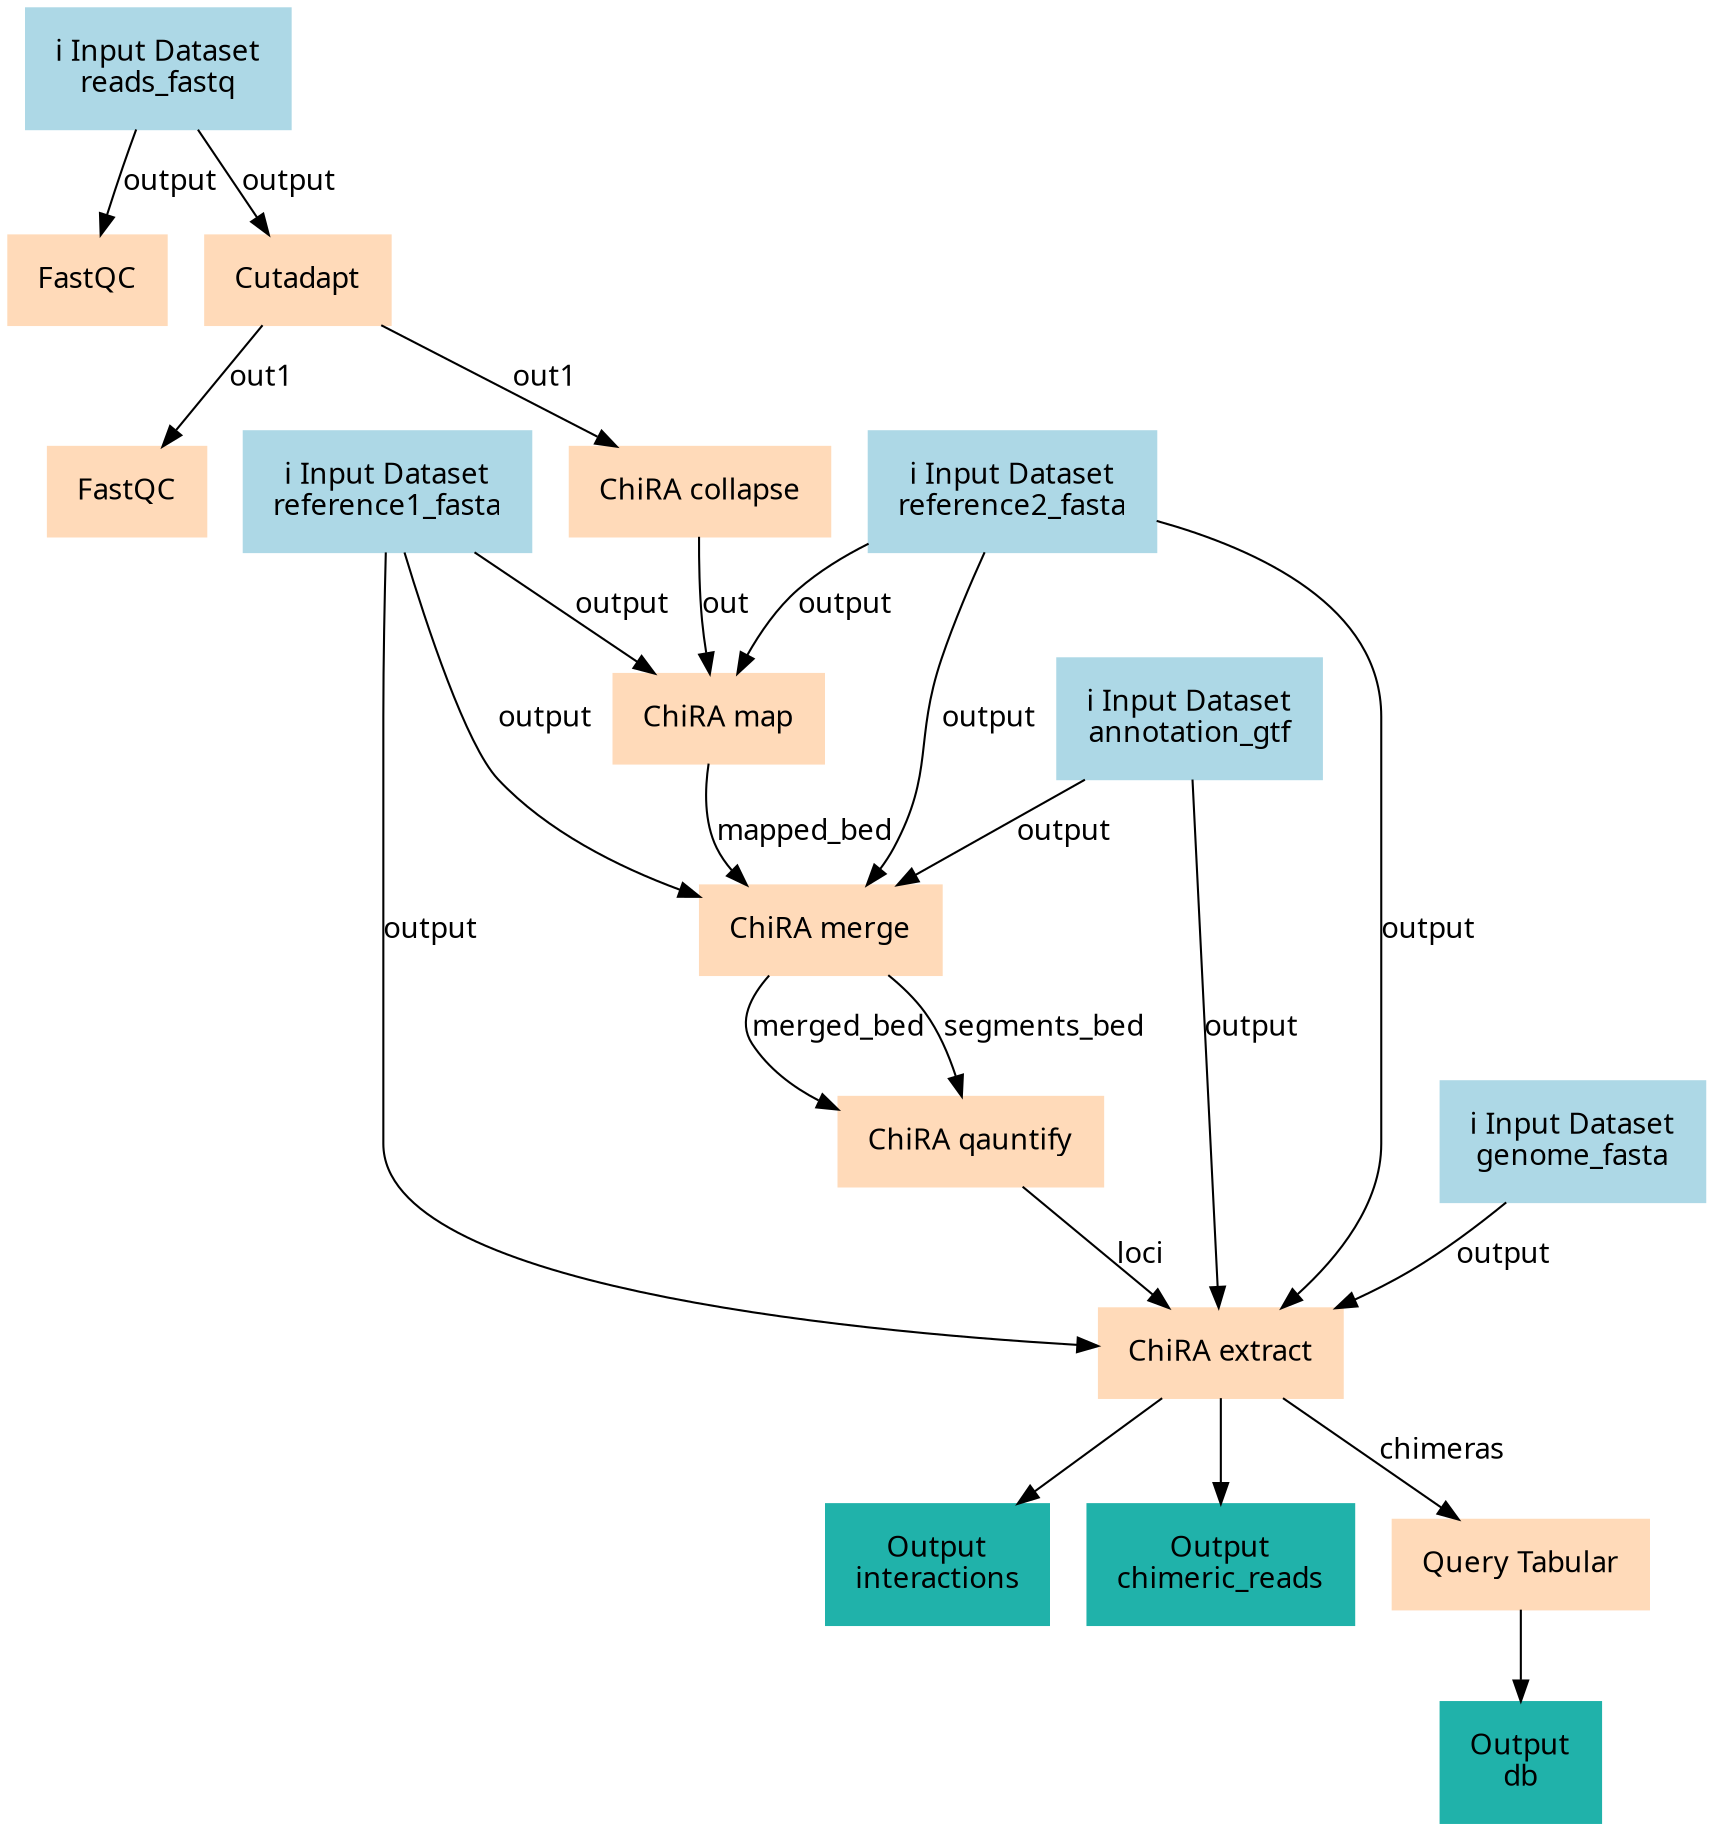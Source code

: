 digraph main {
  node [fontname="Atkinson Hyperlegible", shape=box, color=white,style=filled,color=peachpuff,margin="0.2,0.2"];
  edge [fontname="Atkinson Hyperlegible"];
  0[color=lightblue,label="ℹ️ Input Dataset\nreads_fastq"]
  1[color=lightblue,label="ℹ️ Input Dataset\nreference1_fasta"]
  2[color=lightblue,label="ℹ️ Input Dataset\nreference2_fasta"]
  3[color=lightblue,label="ℹ️ Input Dataset\nannotation_gtf"]
  4[color=lightblue,label="ℹ️ Input Dataset\ngenome_fasta"]
  5[label="FastQC"]
  0 -> 5 [label="output"]
  6[label="Cutadapt"]
  0 -> 6 [label="output"]
  7[label="FastQC"]
  6 -> 7 [label="out1"]
  8[label="ChiRA collapse"]
  6 -> 8 [label="out1"]
  9[label="ChiRA map"]
  8 -> 9 [label="out"]
  1 -> 9 [label="output"]
  2 -> 9 [label="output"]
  10[label="ChiRA merge"]
  9 -> 10 [label="mapped_bed"]
  3 -> 10 [label="output"]
  1 -> 10 [label="output"]
  2 -> 10 [label="output"]
  11[label="ChiRA qauntify"]
  10 -> 11 [label="merged_bed"]
  10 -> 11 [label="segments_bed"]
  12[label="ChiRA extract"]
  4 -> 12 [label="output"]
  3 -> 12 [label="output"]
  11 -> 12 [label="loci"]
  1 -> 12 [label="output"]
  2 -> 12 [label="output"]
  k7182226db48a4ce1882e6bb41091a5d4[color=lightseagreen,label="Output\ninteractions"]
  12 -> k7182226db48a4ce1882e6bb41091a5d4
  k011f4c89d15a48779d490146773ce781[color=lightseagreen,label="Output\nchimeric_reads"]
  12 -> k011f4c89d15a48779d490146773ce781
  13[label="Query Tabular"]
  12 -> 13 [label="chimeras"]
  kf1315db211d14dee9014eafa1fc0f82f[color=lightseagreen,label="Output\ndb"]
  13 -> kf1315db211d14dee9014eafa1fc0f82f
}